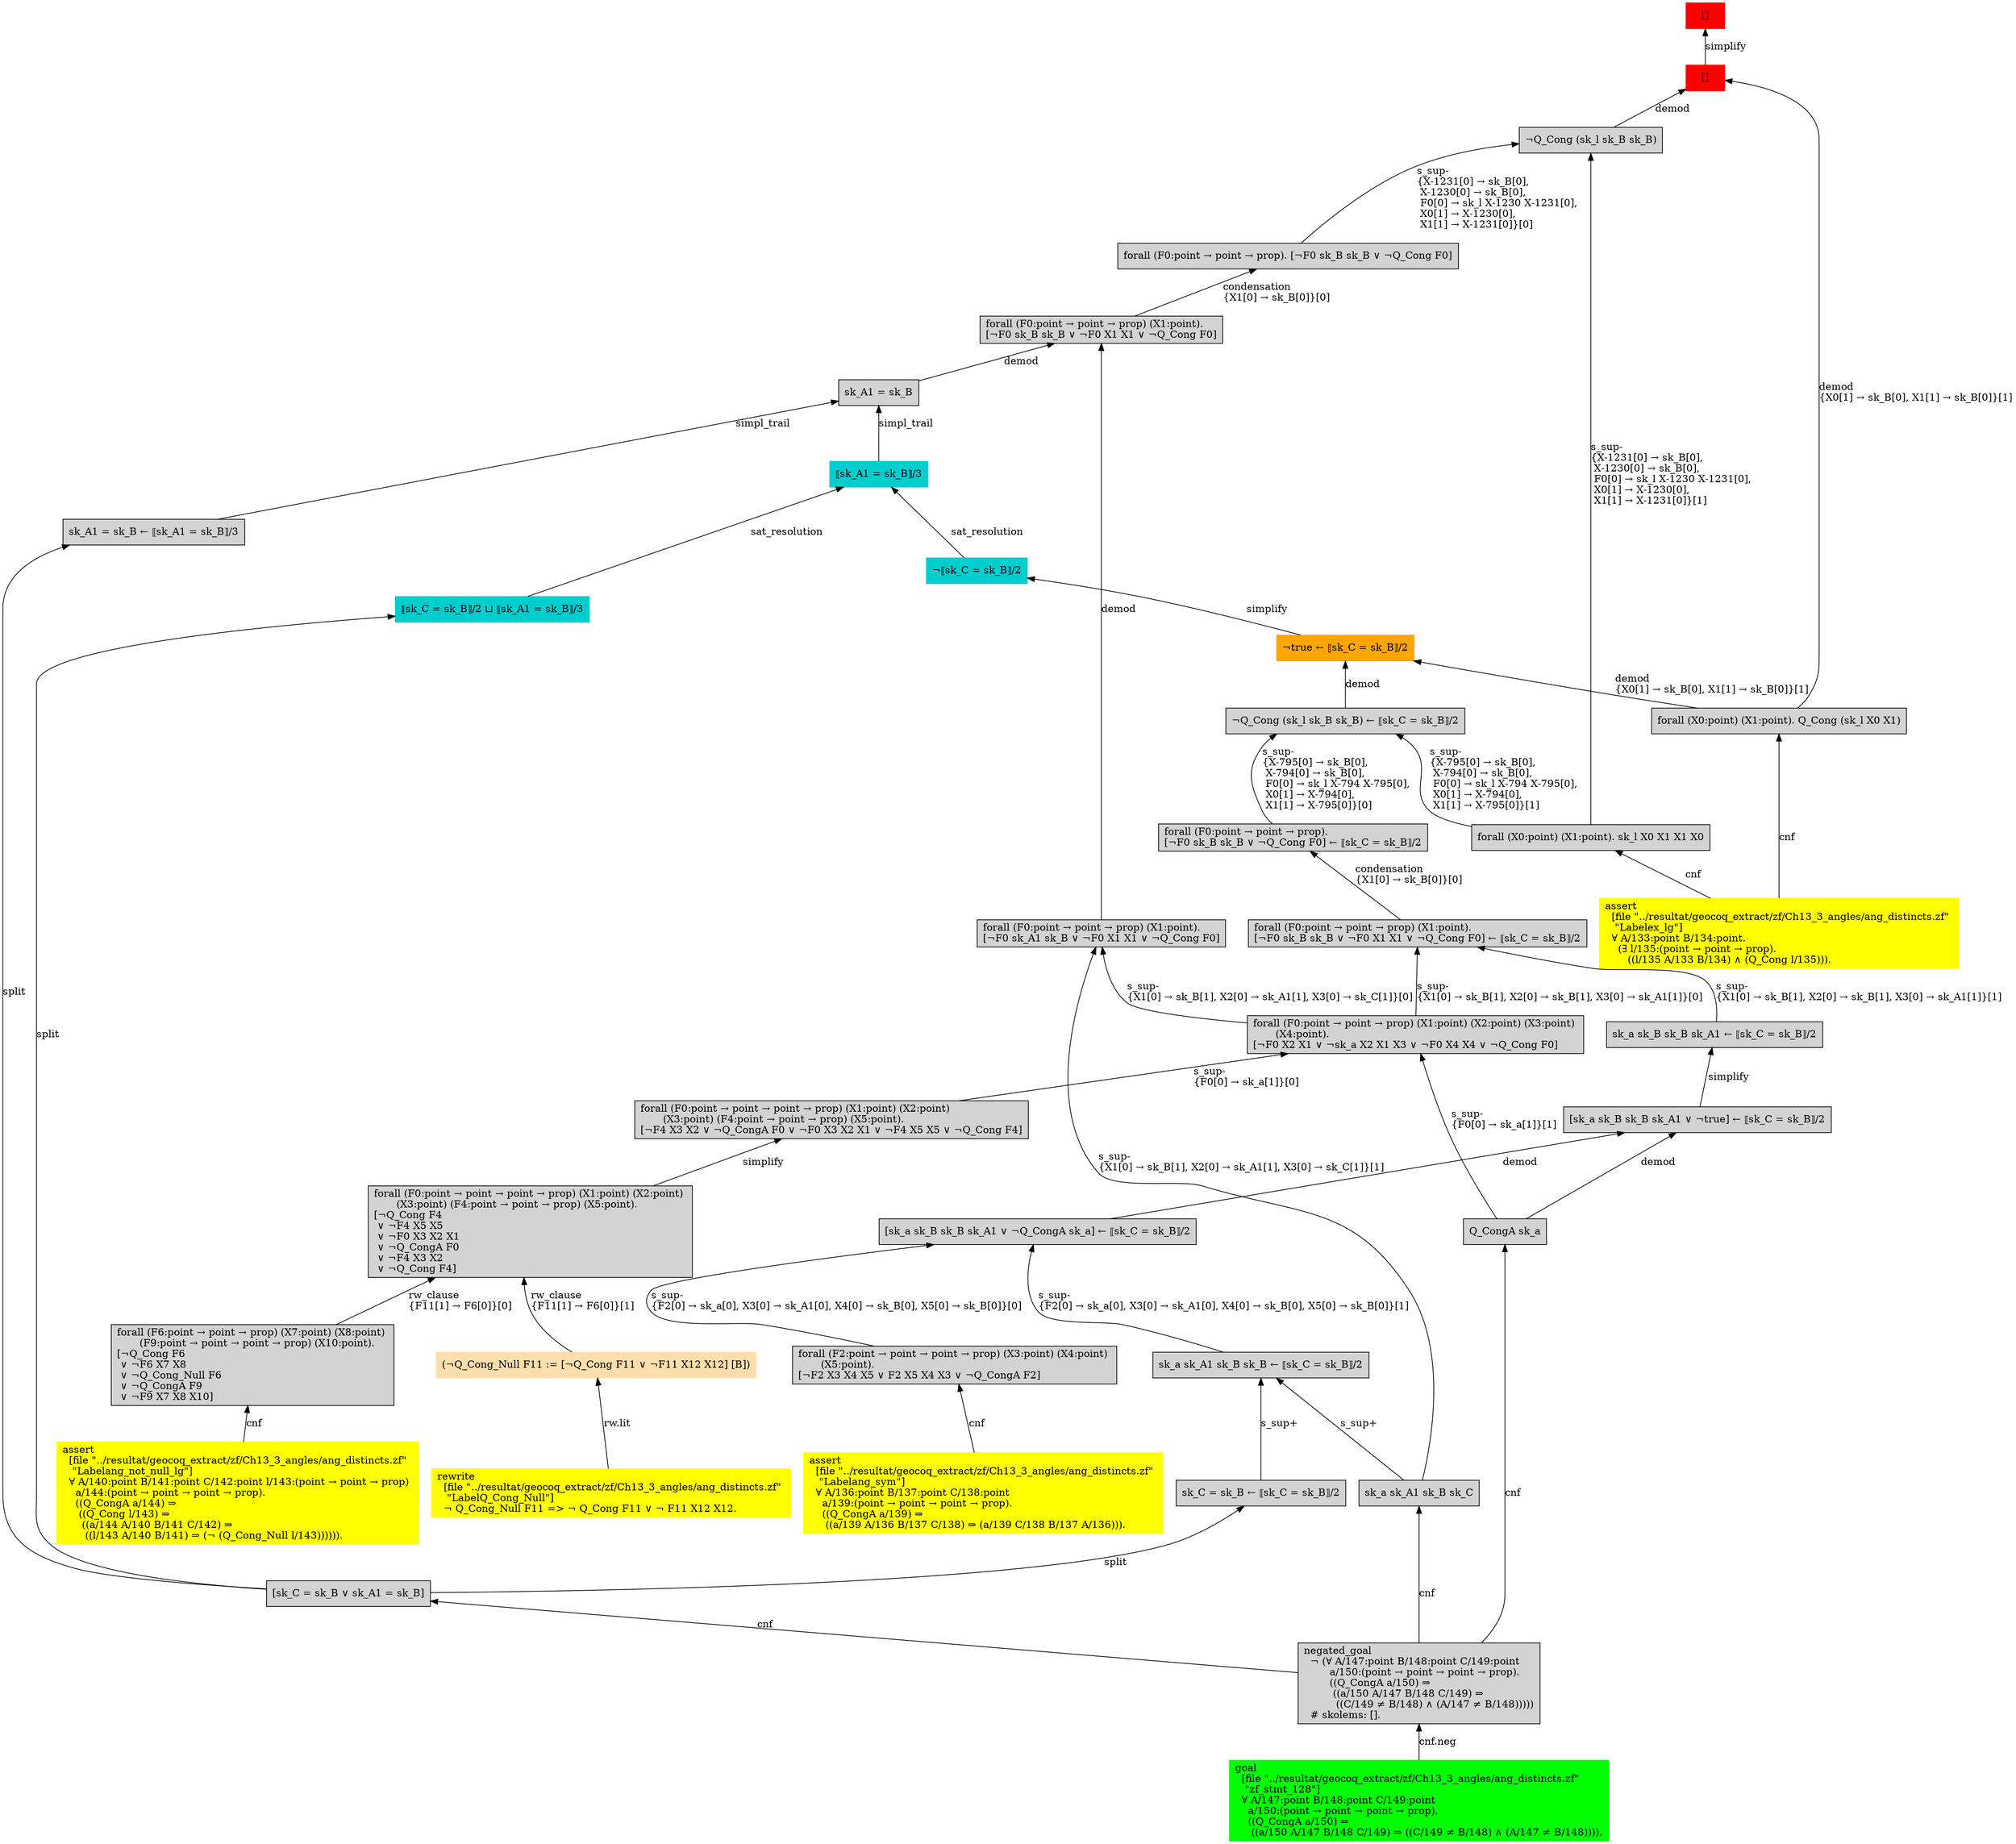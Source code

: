 digraph "unsat_graph" {
  vertex_0 [color=red, label="[]", shape=box, style=filled];
  vertex_0 -> vertex_1 [label="simplify", dir="back"];
  vertex_1 [color=red, label="[]", shape=box, style=filled];
  vertex_1 -> vertex_2 [label="demod\l\{X0[1] → sk_B[0], X1[1] → sk_B[0]\}[1]\l", dir="back"];
  vertex_2 [shape=box, label="forall (X0:point) (X1:point). Q_Cong (sk_l X0 X1)\l", style=filled];
  vertex_2 -> vertex_3 [label="cnf", dir="back"];
  vertex_3 [color=yellow, shape=box, label="assert\l  [file \"../resultat/geocoq_extract/zf/Ch13_3_angles/ang_distincts.zf\" \l   \"Labelex_lg\"]\l  ∀ A/133:point B/134:point.\l    (∃ l/135:(point → point → prop).\l       ((l/135 A/133 B/134) ∧ (Q_Cong l/135))).\l", style=filled];
  vertex_1 -> vertex_4 [label="demod", dir="back"];
  vertex_4 [shape=box, label="¬Q_Cong (sk_l sk_B sk_B)\l", style=filled];
  vertex_4 -> vertex_5 [label="s_sup-\l\{X-1231[0] → sk_B[0], \l X-1230[0] → sk_B[0], \l F0[0] → sk_l X-1230 X-1231[0], \l X0[1] → X-1230[0], \l X1[1] → X-1231[0]\}[0]\l", dir="back"];
  vertex_5 [shape=box, label="forall (F0:point → point → prop). [¬F0 sk_B sk_B ∨ ¬Q_Cong F0]\l", style=filled];
  vertex_5 -> vertex_6 [label="condensation\l\{X1[0] → sk_B[0]\}[0]\l", dir="back"];
  vertex_6 [shape=box, label="forall (F0:point → point → prop) (X1:point).\l[¬F0 sk_B sk_B ∨ ¬F0 X1 X1 ∨ ¬Q_Cong F0]\l", style=filled];
  vertex_6 -> vertex_7 [label="demod", dir="back"];
  vertex_7 [shape=box, label="sk_A1 = sk_B\l", style=filled];
  vertex_7 -> vertex_8 [label="simpl_trail", dir="back"];
  vertex_8 [color=cyan3, shape=box, label="⟦sk_A1 = sk_B⟧/3\l", style=filled];
  vertex_8 -> vertex_9 [label="sat_resolution", dir="back"];
  vertex_9 [color=cyan3, shape=box, label="¬⟦sk_C = sk_B⟧/2\l", style=filled];
  vertex_9 -> vertex_10 [label="simplify", dir="back"];
  vertex_10 [color=orange, shape=box, label="¬true ← ⟦sk_C = sk_B⟧/2\l", style=filled];
  vertex_10 -> vertex_2 [label="demod\l\{X0[1] → sk_B[0], X1[1] → sk_B[0]\}[1]\l", dir="back"];
  vertex_10 -> vertex_11 [label="demod", dir="back"];
  vertex_11 [shape=box, label="¬Q_Cong (sk_l sk_B sk_B) ← ⟦sk_C = sk_B⟧/2\l", style=filled];
  vertex_11 -> vertex_12 [label="s_sup-\l\{X-795[0] → sk_B[0], \l X-794[0] → sk_B[0], \l F0[0] → sk_l X-794 X-795[0], \l X0[1] → X-794[0], \l X1[1] → X-795[0]\}[0]\l", dir="back"];
  vertex_12 [shape=box, label="forall (F0:point → point → prop).\l[¬F0 sk_B sk_B ∨ ¬Q_Cong F0] ← ⟦sk_C = sk_B⟧/2\l", style=filled];
  vertex_12 -> vertex_13 [label="condensation\l\{X1[0] → sk_B[0]\}[0]\l", dir="back"];
  vertex_13 [shape=box, label="forall (F0:point → point → prop) (X1:point).\l[¬F0 sk_B sk_B ∨ ¬F0 X1 X1 ∨ ¬Q_Cong F0] ← ⟦sk_C = sk_B⟧/2\l", style=filled];
  vertex_13 -> vertex_14 [label="s_sup-\l\{X1[0] → sk_B[1], X2[0] → sk_B[1], X3[0] → sk_A1[1]\}[0]\l", dir="back"];
  vertex_14 [shape=box, label="forall (F0:point → point → prop) (X1:point) (X2:point) (X3:point) \l       (X4:point).\l[¬F0 X2 X1 ∨ ¬sk_a X2 X1 X3 ∨ ¬F0 X4 X4 ∨ ¬Q_Cong F0]\l", style=filled];
  vertex_14 -> vertex_15 [label="s_sup-\l\{F0[0] → sk_a[1]\}[0]\l", dir="back"];
  vertex_15 [shape=box, label="forall (F0:point → point → point → prop) (X1:point) (X2:point) \l       (X3:point) (F4:point → point → prop) (X5:point).\l[¬F4 X3 X2 ∨ ¬Q_CongA F0 ∨ ¬F0 X3 X2 X1 ∨ ¬F4 X5 X5 ∨ ¬Q_Cong F4]\l", style=filled];
  vertex_15 -> vertex_16 [label="simplify", dir="back"];
  vertex_16 [shape=box, label="forall (F0:point → point → point → prop) (X1:point) (X2:point) \l       (X3:point) (F4:point → point → prop) (X5:point).\l[¬Q_Cong F4\l ∨ ¬F4 X5 X5\l ∨ ¬F0 X3 X2 X1\l ∨ ¬Q_CongA F0\l ∨ ¬F4 X3 X2\l ∨ ¬Q_Cong F4]\l", style=filled];
  vertex_16 -> vertex_17 [label="rw_clause\l\{F11[1] → F6[0]\}[1]\l", dir="back"];
  vertex_17 [color=navajowhite, shape=box, label="(¬Q_Cong_Null F11 := [¬Q_Cong F11 ∨ ¬F11 X12 X12] [B])\l", style=filled];
  vertex_17 -> vertex_18 [label="rw.lit", dir="back"];
  vertex_18 [color=yellow, shape=box, label="rewrite\l  [file \"../resultat/geocoq_extract/zf/Ch13_3_angles/ang_distincts.zf\" \l   \"LabelQ_Cong_Null\"]\l  ¬ Q_Cong_Null F11 =\> ¬ Q_Cong F11 ∨ ¬ F11 X12 X12.\l", style=filled];
  vertex_16 -> vertex_19 [label="rw_clause\l\{F11[1] → F6[0]\}[0]\l", dir="back"];
  vertex_19 [shape=box, label="forall (F6:point → point → prop) (X7:point) (X8:point) \l       (F9:point → point → point → prop) (X10:point).\l[¬Q_Cong F6\l ∨ ¬F6 X7 X8\l ∨ ¬Q_Cong_Null F6\l ∨ ¬Q_CongA F9\l ∨ ¬F9 X7 X8 X10]\l", style=filled];
  vertex_19 -> vertex_20 [label="cnf", dir="back"];
  vertex_20 [color=yellow, shape=box, label="assert\l  [file \"../resultat/geocoq_extract/zf/Ch13_3_angles/ang_distincts.zf\" \l   \"Labelang_not_null_lg\"]\l  ∀ A/140:point B/141:point C/142:point l/143:(point → point → prop) \l    a/144:(point → point → point → prop).\l    ((Q_CongA a/144) ⇒\l     ((Q_Cong l/143) ⇒\l      ((a/144 A/140 B/141 C/142) ⇒\l       ((l/143 A/140 B/141) ⇒ (¬ (Q_Cong_Null l/143)))))).\l", style=filled];
  vertex_14 -> vertex_21 [label="s_sup-\l\{F0[0] → sk_a[1]\}[1]\l", dir="back"];
  vertex_21 [shape=box, label="Q_CongA sk_a\l", style=filled];
  vertex_21 -> vertex_22 [label="cnf", dir="back"];
  vertex_22 [shape=box, label="negated_goal\l  ¬ (∀ A/147:point B/148:point C/149:point \l        a/150:(point → point → point → prop).\l        ((Q_CongA a/150) ⇒\l         ((a/150 A/147 B/148 C/149) ⇒\l          ((C/149 ≠ B/148) ∧ (A/147 ≠ B/148)))))\l  # skolems: [].\l", style=filled];
  vertex_22 -> vertex_23 [label="cnf.neg", dir="back"];
  vertex_23 [color=green, shape=box, label="goal\l  [file \"../resultat/geocoq_extract/zf/Ch13_3_angles/ang_distincts.zf\" \l   \"zf_stmt_128\"]\l  ∀ A/147:point B/148:point C/149:point \l    a/150:(point → point → point → prop).\l    ((Q_CongA a/150) ⇒\l     ((a/150 A/147 B/148 C/149) ⇒ ((C/149 ≠ B/148) ∧ (A/147 ≠ B/148)))).\l", style=filled];
  vertex_13 -> vertex_24 [label="s_sup-\l\{X1[0] → sk_B[1], X2[0] → sk_B[1], X3[0] → sk_A1[1]\}[1]\l", dir="back"];
  vertex_24 [shape=box, label="sk_a sk_B sk_B sk_A1 ← ⟦sk_C = sk_B⟧/2\l", style=filled];
  vertex_24 -> vertex_25 [label="simplify", dir="back"];
  vertex_25 [shape=box, label="[sk_a sk_B sk_B sk_A1 ∨ ¬true] ← ⟦sk_C = sk_B⟧/2\l", style=filled];
  vertex_25 -> vertex_21 [label="demod", dir="back"];
  vertex_25 -> vertex_26 [label="demod", dir="back"];
  vertex_26 [shape=box, label="[sk_a sk_B sk_B sk_A1 ∨ ¬Q_CongA sk_a] ← ⟦sk_C = sk_B⟧/2\l", style=filled];
  vertex_26 -> vertex_27 [label="s_sup-\l\{F2[0] → sk_a[0], X3[0] → sk_A1[0], X4[0] → sk_B[0], X5[0] → sk_B[0]\}[0]\l", dir="back"];
  vertex_27 [shape=box, label="forall (F2:point → point → point → prop) (X3:point) (X4:point) \l       (X5:point).\l[¬F2 X3 X4 X5 ∨ F2 X5 X4 X3 ∨ ¬Q_CongA F2]\l", style=filled];
  vertex_27 -> vertex_28 [label="cnf", dir="back"];
  vertex_28 [color=yellow, shape=box, label="assert\l  [file \"../resultat/geocoq_extract/zf/Ch13_3_angles/ang_distincts.zf\" \l   \"Labelang_sym\"]\l  ∀ A/136:point B/137:point C/138:point \l    a/139:(point → point → point → prop).\l    ((Q_CongA a/139) ⇒\l     ((a/139 A/136 B/137 C/138) ⇒ (a/139 C/138 B/137 A/136))).\l", style=filled];
  vertex_26 -> vertex_29 [label="s_sup-\l\{F2[0] → sk_a[0], X3[0] → sk_A1[0], X4[0] → sk_B[0], X5[0] → sk_B[0]\}[1]\l", dir="back"];
  vertex_29 [shape=box, label="sk_a sk_A1 sk_B sk_B ← ⟦sk_C = sk_B⟧/2\l", style=filled];
  vertex_29 -> vertex_30 [label="s_sup+\l", dir="back"];
  vertex_30 [shape=box, label="sk_a sk_A1 sk_B sk_C\l", style=filled];
  vertex_30 -> vertex_22 [label="cnf", dir="back"];
  vertex_29 -> vertex_31 [label="s_sup+\l", dir="back"];
  vertex_31 [shape=box, label="sk_C = sk_B ← ⟦sk_C = sk_B⟧/2\l", style=filled];
  vertex_31 -> vertex_32 [label="split", dir="back"];
  vertex_32 [shape=box, label="[sk_C = sk_B ∨ sk_A1 = sk_B]\l", style=filled];
  vertex_32 -> vertex_22 [label="cnf", dir="back"];
  vertex_11 -> vertex_33 [label="s_sup-\l\{X-795[0] → sk_B[0], \l X-794[0] → sk_B[0], \l F0[0] → sk_l X-794 X-795[0], \l X0[1] → X-794[0], \l X1[1] → X-795[0]\}[1]\l", dir="back"];
  vertex_33 [shape=box, label="forall (X0:point) (X1:point). sk_l X0 X1 X1 X0\l", style=filled];
  vertex_33 -> vertex_3 [label="cnf", dir="back"];
  vertex_8 -> vertex_34 [label="sat_resolution", dir="back"];
  vertex_34 [color=cyan3, shape=box, label="⟦sk_C = sk_B⟧/2 ⊔ ⟦sk_A1 = sk_B⟧/3\l", style=filled];
  vertex_34 -> vertex_32 [label="split", dir="back"];
  vertex_7 -> vertex_35 [label="simpl_trail", dir="back"];
  vertex_35 [shape=box, label="sk_A1 = sk_B ← ⟦sk_A1 = sk_B⟧/3\l", style=filled];
  vertex_35 -> vertex_32 [label="split", dir="back"];
  vertex_6 -> vertex_36 [label="demod", dir="back"];
  vertex_36 [shape=box, label="forall (F0:point → point → prop) (X1:point).\l[¬F0 sk_A1 sk_B ∨ ¬F0 X1 X1 ∨ ¬Q_Cong F0]\l", style=filled];
  vertex_36 -> vertex_14 [label="s_sup-\l\{X1[0] → sk_B[1], X2[0] → sk_A1[1], X3[0] → sk_C[1]\}[0]\l", dir="back"];
  vertex_36 -> vertex_30 [label="s_sup-\l\{X1[0] → sk_B[1], X2[0] → sk_A1[1], X3[0] → sk_C[1]\}[1]\l", dir="back"];
  vertex_4 -> vertex_33 [label="s_sup-\l\{X-1231[0] → sk_B[0], \l X-1230[0] → sk_B[0], \l F0[0] → sk_l X-1230 X-1231[0], \l X0[1] → X-1230[0], \l X1[1] → X-1231[0]\}[1]\l", dir="back"];
  }


